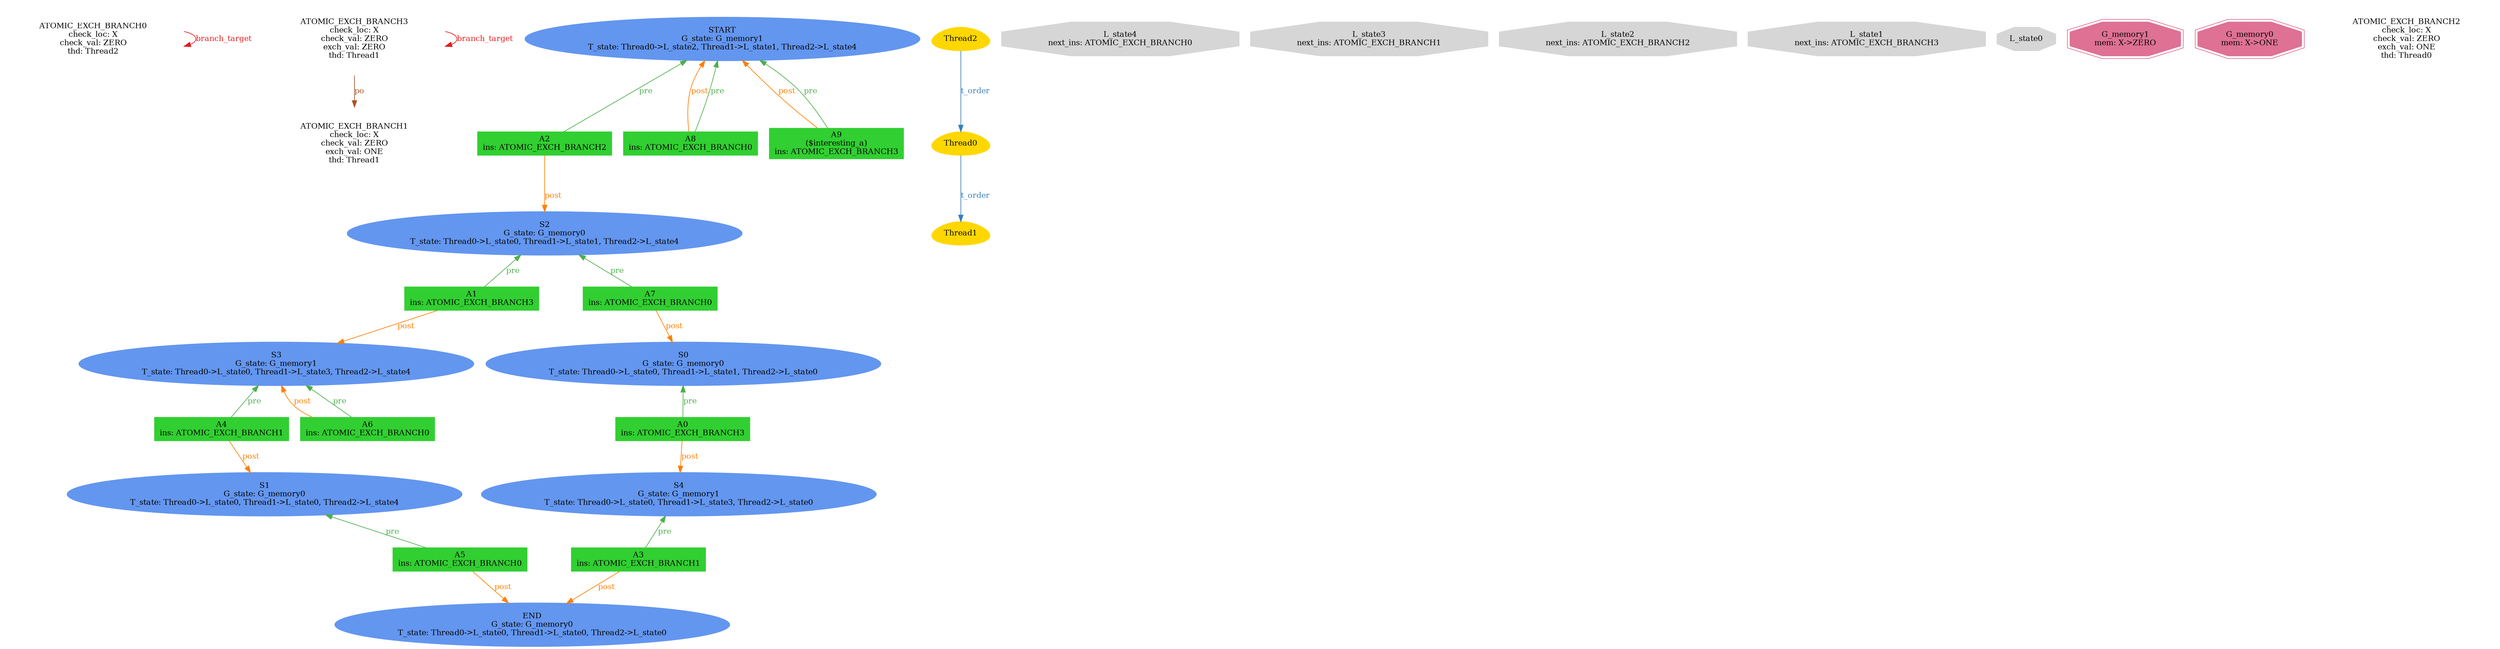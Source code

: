 digraph "graph" {
graph [fontsize=12]
node [fontsize=12]
edge [fontsize=12]
rankdir=TB;
"N22" -> "N22" [uuid = "<ATOMIC_EXCH_BRANCH0, ATOMIC_EXCH_BRANCH0>", color = "#e41a1c", fontcolor = "#e41a1c", style = "solid", label = "branch_target", dir = "forward", weight = "1"]
"N21" -> "N21" [uuid = "<ATOMIC_EXCH_BRANCH3, ATOMIC_EXCH_BRANCH3>", color = "#e41a1c", fontcolor = "#e41a1c", style = "solid", label = "branch_target", dir = "forward", weight = "1"]
"N21" -> "N20" [uuid = "<ATOMIC_EXCH_BRANCH3, ATOMIC_EXCH_BRANCH1>", color = "#a65628", fontcolor = "#a65628", style = "solid", label = "po", dir = "forward", weight = "1"]
"N17" -> "N16" [uuid = "<A0, S4>", color = "#ff7f00", fontcolor = "#ff7f00", style = "solid", label = "post", dir = "forward", weight = "1"]
"N27" -> "N26" [uuid = "<A1, S3>", color = "#ff7f00", fontcolor = "#ff7f00", style = "solid", label = "post", dir = "forward", weight = "1"]
"N29" -> "N28" [uuid = "<A2, S2>", color = "#ff7f00", fontcolor = "#ff7f00", style = "solid", label = "post", dir = "forward", weight = "1"]
"N15" -> "N11" [uuid = "<A3, END>", color = "#ff7f00", fontcolor = "#ff7f00", style = "solid", label = "post", dir = "forward", weight = "1"]
"N14" -> "N13" [uuid = "<A4, S1>", color = "#ff7f00", fontcolor = "#ff7f00", style = "solid", label = "post", dir = "forward", weight = "1"]
"N12" -> "N11" [uuid = "<A5, END>", color = "#ff7f00", fontcolor = "#ff7f00", style = "solid", label = "post", dir = "forward", weight = "1"]
"N26" -> "N25" [uuid = "<A6, S3>", color = "#ff7f00", fontcolor = "#ff7f00", style = "solid", label = "post", dir = "back", weight = "1"]
"N19" -> "N18" [uuid = "<A7, S0>", color = "#ff7f00", fontcolor = "#ff7f00", style = "solid", label = "post", dir = "forward", weight = "1"]
"N30" -> "N24" [uuid = "<A8, START>", color = "#ff7f00", fontcolor = "#ff7f00", style = "solid", label = "post", dir = "back", weight = "1"]
"N30" -> "N23" [uuid = "<A9, START>", color = "#ff7f00", fontcolor = "#ff7f00", style = "solid", label = "post", dir = "back", weight = "1"]
"N18" -> "N17" [uuid = "<A0, S0>", color = "#4daf4a", fontcolor = "#4daf4a", style = "solid", label = "pre", dir = "back", weight = "1"]
"N28" -> "N27" [uuid = "<A1, S2>", color = "#4daf4a", fontcolor = "#4daf4a", style = "solid", label = "pre", dir = "back", weight = "1"]
"N30" -> "N29" [uuid = "<A2, START>", color = "#4daf4a", fontcolor = "#4daf4a", style = "solid", label = "pre", dir = "back", weight = "1"]
"N16" -> "N15" [uuid = "<A3, S4>", color = "#4daf4a", fontcolor = "#4daf4a", style = "solid", label = "pre", dir = "back", weight = "1"]
"N26" -> "N14" [uuid = "<A4, S3>", color = "#4daf4a", fontcolor = "#4daf4a", style = "solid", label = "pre", dir = "back", weight = "1"]
"N13" -> "N12" [uuid = "<A5, S1>", color = "#4daf4a", fontcolor = "#4daf4a", style = "solid", label = "pre", dir = "back", weight = "1"]
"N26" -> "N25" [uuid = "<A6, S3>", color = "#4daf4a", fontcolor = "#4daf4a", style = "solid", label = "pre", dir = "back", weight = "1"]
"N28" -> "N19" [uuid = "<A7, S2>", color = "#4daf4a", fontcolor = "#4daf4a", style = "solid", label = "pre", dir = "back", weight = "1"]
"N30" -> "N24" [uuid = "<A8, START>", color = "#4daf4a", fontcolor = "#4daf4a", style = "solid", label = "pre", dir = "back", weight = "1"]
"N30" -> "N23" [uuid = "<A9, START>", color = "#4daf4a", fontcolor = "#4daf4a", style = "solid", label = "pre", dir = "back", weight = "1"]
"N9" -> "N8" [uuid = "<Thread0, Thread1>", color = "#377eb8", fontcolor = "#377eb8", style = "solid", label = "t_order", dir = "forward", weight = "1"]
"N10" -> "N9" [uuid = "<Thread2, Thread0>", color = "#377eb8", fontcolor = "#377eb8", style = "solid", label = "t_order", dir = "forward", weight = "1"]
"N0" [uuid="L_state4", label="L_state4\nnext_ins: ATOMIC_EXCH_BRANCH0", color="#d6d6d6", fontcolor = "#000000", shape = "octagon", style = "filled, solid"]
"N1" [uuid="L_state3", label="L_state3\nnext_ins: ATOMIC_EXCH_BRANCH1", color="#d6d6d6", fontcolor = "#000000", shape = "octagon", style = "filled, solid"]
"N2" [uuid="L_state2", label="L_state2\nnext_ins: ATOMIC_EXCH_BRANCH2", color="#d6d6d6", fontcolor = "#000000", shape = "octagon", style = "filled, solid"]
"N3" [uuid="L_state1", label="L_state1\nnext_ins: ATOMIC_EXCH_BRANCH3", color="#d6d6d6", fontcolor = "#000000", shape = "octagon", style = "filled, solid"]
"N4" [uuid="L_state0", label="L_state0", color="#d6d6d6", fontcolor = "#000000", shape = "octagon", style = "filled, solid"]
"N5" [uuid="G_memory1", label="G_memory1\nmem: X->ZERO", color="#de7194", fontcolor = "#000000", shape = "doubleoctagon", style = "filled, solid"]
"N6" [uuid="G_memory0", label="G_memory0\nmem: X->ONE", color="#de7194", fontcolor = "#000000", shape = "doubleoctagon", style = "filled, solid"]
"N7" [uuid="ATOMIC_EXCH_BRANCH2", label="ATOMIC_EXCH_BRANCH2\ncheck_loc: X\ncheck_val: ZERO\nexch_val: ONE\nthd: Thread0", color="#ffffff", fontcolor = "#000000", shape = "octagon", style = "filled, solid"]
"N8" [uuid="Thread1", label="Thread1", color="#ffd700", fontcolor = "#000000", shape = "egg", style = "filled, solid"]
"N9" [uuid="Thread0", label="Thread0", color="#ffd700", fontcolor = "#000000", shape = "egg", style = "filled, solid"]
"N10" [uuid="Thread2", label="Thread2", color="#ffd700", fontcolor = "#000000", shape = "egg", style = "filled, solid"]
"N11" [uuid="END", label="END\nG_state: G_memory0\nT_state: Thread0->L_state0, Thread1->L_state0, Thread2->L_state0", color="#6396ef", fontcolor = "#000000", shape = "ellipse", style = "filled, solid"]
"N12" [uuid="A5", label="A5\nins: ATOMIC_EXCH_BRANCH0", color="#31cf31", fontcolor = "#000000", shape = "box", style = "filled, solid"]
"N13" [uuid="S1", label="S1\nG_state: G_memory0\nT_state: Thread0->L_state0, Thread1->L_state0, Thread2->L_state4", color="#6396ef", fontcolor = "#000000", shape = "ellipse", style = "filled, solid"]
"N14" [uuid="A4", label="A4\nins: ATOMIC_EXCH_BRANCH1", color="#31cf31", fontcolor = "#000000", shape = "box", style = "filled, solid"]
"N15" [uuid="A3", label="A3\nins: ATOMIC_EXCH_BRANCH1", color="#31cf31", fontcolor = "#000000", shape = "box", style = "filled, solid"]
"N16" [uuid="S4", label="S4\nG_state: G_memory1\nT_state: Thread0->L_state0, Thread1->L_state3, Thread2->L_state0", color="#6396ef", fontcolor = "#000000", shape = "ellipse", style = "filled, solid"]
"N17" [uuid="A0", label="A0\nins: ATOMIC_EXCH_BRANCH3", color="#31cf31", fontcolor = "#000000", shape = "box", style = "filled, solid"]
"N18" [uuid="S0", label="S0\nG_state: G_memory0\nT_state: Thread0->L_state0, Thread1->L_state1, Thread2->L_state0", color="#6396ef", fontcolor = "#000000", shape = "ellipse", style = "filled, solid"]
"N19" [uuid="A7", label="A7\nins: ATOMIC_EXCH_BRANCH0", color="#31cf31", fontcolor = "#000000", shape = "box", style = "filled, solid"]
"N20" [uuid="ATOMIC_EXCH_BRANCH1", label="ATOMIC_EXCH_BRANCH1\ncheck_loc: X\ncheck_val: ZERO\nexch_val: ONE\nthd: Thread1", color="#ffffff", fontcolor = "#000000", shape = "octagon", style = "filled, solid"]
"N21" [uuid="ATOMIC_EXCH_BRANCH3", label="ATOMIC_EXCH_BRANCH3\ncheck_loc: X\ncheck_val: ZERO\nexch_val: ZERO\nthd: Thread1", color="#ffffff", fontcolor = "#000000", shape = "octagon", style = "filled, solid"]
"N22" [uuid="ATOMIC_EXCH_BRANCH0", label="ATOMIC_EXCH_BRANCH0\ncheck_loc: X\ncheck_val: ZERO\nthd: Thread2", color="#ffffff", fontcolor = "#000000", shape = "octagon", style = "filled, solid"]
"N23" [uuid="A9", label="A9\n($interesting_a)\nins: ATOMIC_EXCH_BRANCH3", color="#31cf31", fontcolor = "#000000", shape = "box", style = "filled, solid"]
"N24" [uuid="A8", label="A8\nins: ATOMIC_EXCH_BRANCH0", color="#31cf31", fontcolor = "#000000", shape = "box", style = "filled, solid"]
"N25" [uuid="A6", label="A6\nins: ATOMIC_EXCH_BRANCH0", color="#31cf31", fontcolor = "#000000", shape = "box", style = "filled, solid"]
"N26" [uuid="S3", label="S3\nG_state: G_memory1\nT_state: Thread0->L_state0, Thread1->L_state3, Thread2->L_state4", color="#6396ef", fontcolor = "#000000", shape = "ellipse", style = "filled, solid"]
"N27" [uuid="A1", label="A1\nins: ATOMIC_EXCH_BRANCH3", color="#31cf31", fontcolor = "#000000", shape = "box", style = "filled, solid"]
"N28" [uuid="S2", label="S2\nG_state: G_memory0\nT_state: Thread0->L_state0, Thread1->L_state1, Thread2->L_state4", color="#6396ef", fontcolor = "#000000", shape = "ellipse", style = "filled, solid"]
"N29" [uuid="A2", label="A2\nins: ATOMIC_EXCH_BRANCH2", color="#31cf31", fontcolor = "#000000", shape = "box", style = "filled, solid"]
"N30" [uuid="START", label="START\nG_state: G_memory1\nT_state: Thread0->L_state2, Thread1->L_state1, Thread2->L_state4", color="#6396ef", fontcolor = "#000000", shape = "ellipse", style = "filled, solid"]
}
